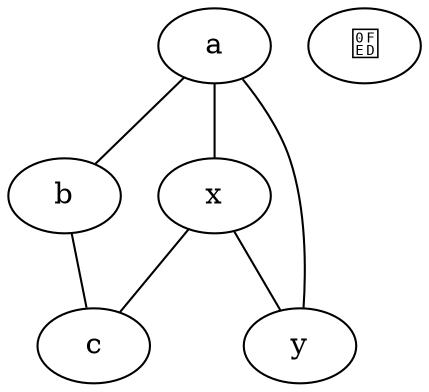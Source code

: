 graph test129 {
       a -- b -- c;
       a -- {x y};
       x -- c [w=10.0];
       x -- y [w=5.9223372036854775809,len=3]࿭;
}

